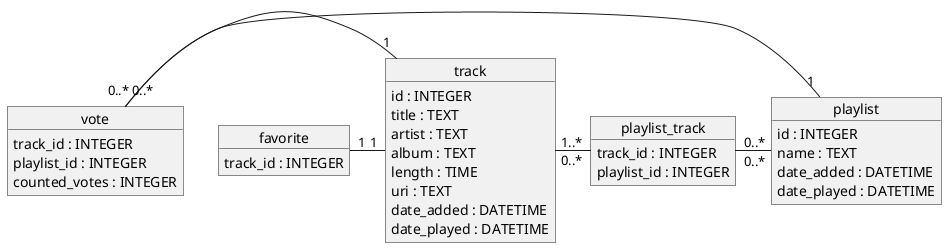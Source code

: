 @startuml

Object track
Object playlist
Object playlist_track
Object favorite
Object vote

track : id : INTEGER
track : title : TEXT
track : artist : TEXT
track : album : TEXT
track : length : TIME
track : uri : TEXT
track : date_added : DATETIME
track : date_played : DATETIME

playlist : id : INTEGER
playlist : name : TEXT
playlist : date_added : DATETIME
playlist : date_played : DATETIME

playlist_track : track_id : INTEGER
playlist_track : playlist_id : INTEGER

favorite : track_id : INTEGER

vote : track_id : INTEGER
vote : playlist_id : INTEGER
vote : counted_votes : INTEGER

track "1..*" - "0..*" playlist_track
playlist_track "0..*" - "0..*" playlist

favorite "1" - "1" track

vote "0..*" - "1" track
vote "0..*"- "1" playlist

@enduml

